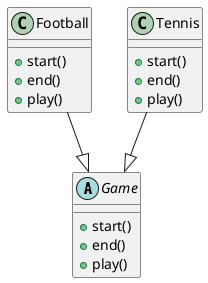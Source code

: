 @startuml visitor

abstract Game {
  + start()
  + end()
  + play()
}

class Football {
  + start()
  + end()
  + play()
}

class Tennis {
  + start()
  + end()
  + play()
}

Football --|> Game
Tennis --|> Game

@enduml